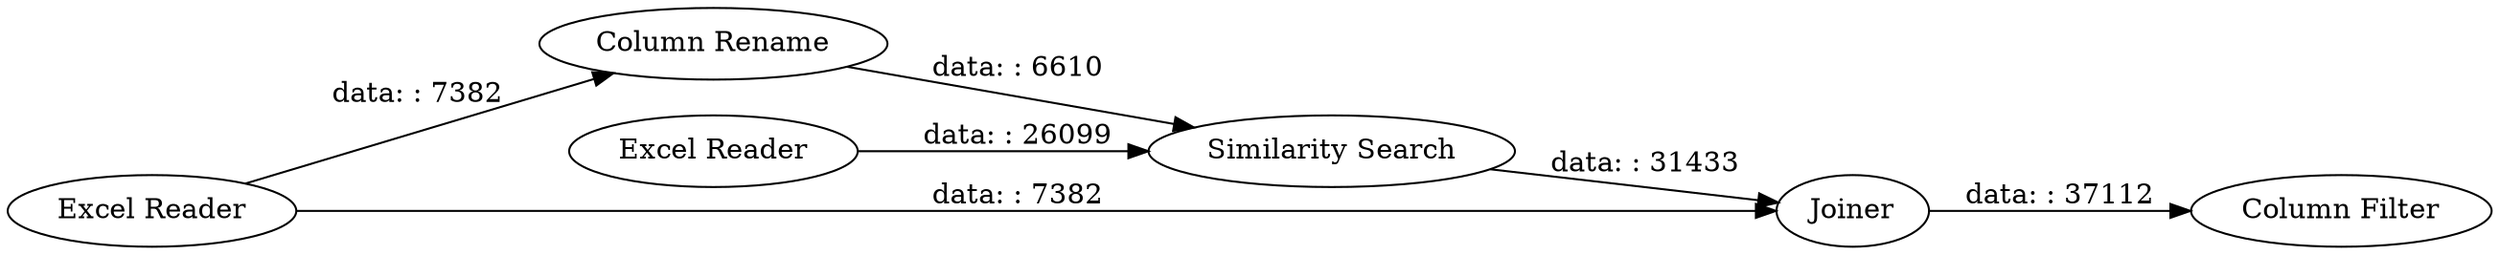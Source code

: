 digraph {
	"-6443389124519881510_2" [label="Excel Reader"]
	"-6443389124519881510_1" [label="Excel Reader"]
	"-6443389124519881510_4" [label="Similarity Search"]
	"-6443389124519881510_5" [label=Joiner]
	"-6443389124519881510_6" [label="Column Filter"]
	"-6443389124519881510_3" [label="Column Rename"]
	"-6443389124519881510_3" -> "-6443389124519881510_4" [label="data: : 6610"]
	"-6443389124519881510_1" -> "-6443389124519881510_5" [label="data: : 7382"]
	"-6443389124519881510_1" -> "-6443389124519881510_3" [label="data: : 7382"]
	"-6443389124519881510_4" -> "-6443389124519881510_5" [label="data: : 31433"]
	"-6443389124519881510_2" -> "-6443389124519881510_4" [label="data: : 26099"]
	"-6443389124519881510_5" -> "-6443389124519881510_6" [label="data: : 37112"]
	rankdir=LR
}
